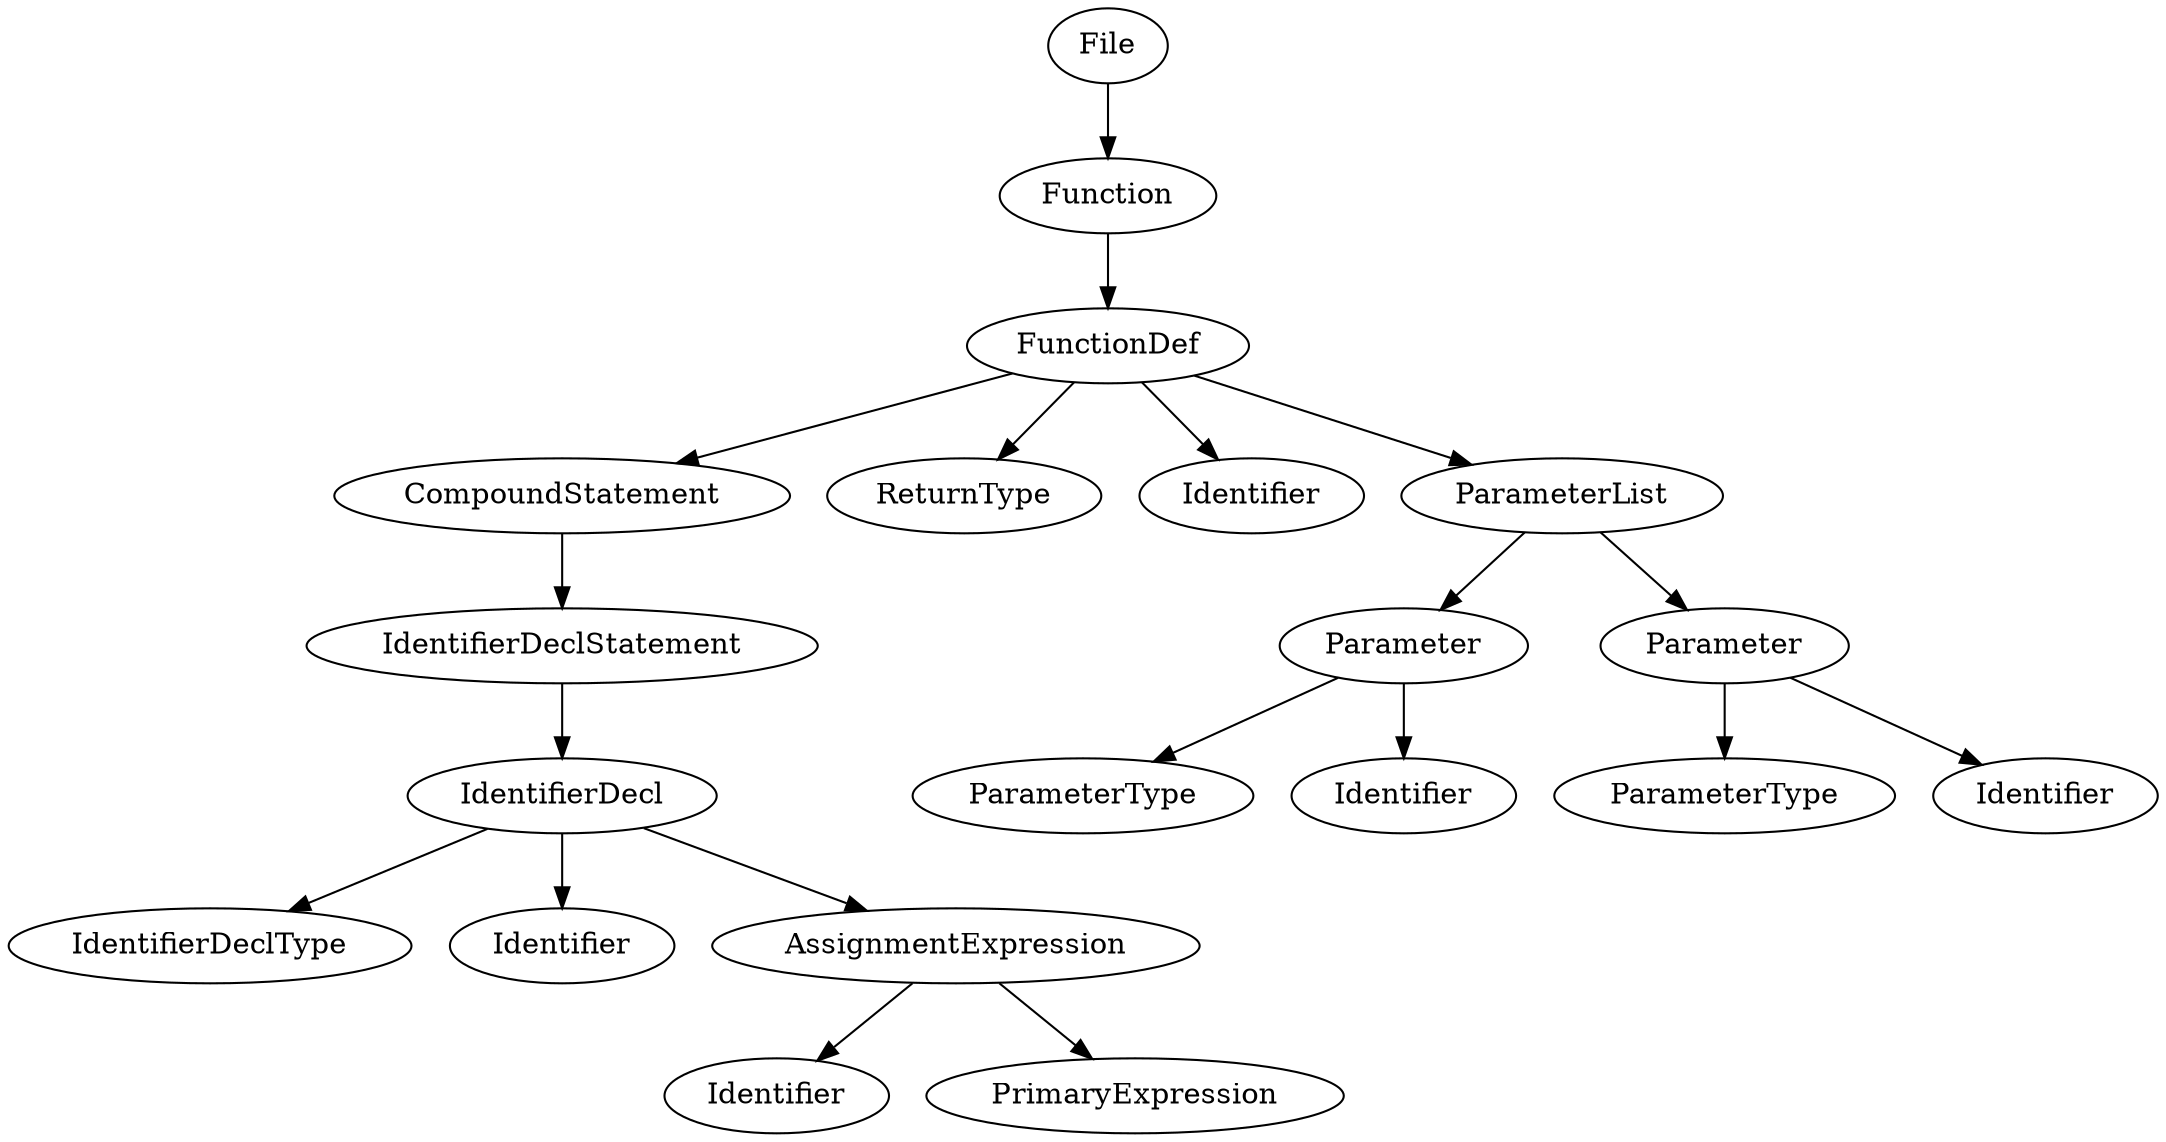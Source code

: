 digraph {
	1 [label=File]
	1 -> 2
	2 [label=Function]
	2 -> 3
	3 [label=FunctionDef]
	3 -> 4
	4 [label=CompoundStatement]
	4 -> 5
	5 [label=IdentifierDeclStatement]
	5 -> 6
	6 [label=IdentifierDecl]
	6 -> 7
	7 [label=IdentifierDeclType]
	6 -> 8
	8 [label=Identifier]
	6 -> 9
	9 [label=AssignmentExpression]
	9 -> 10
	10 [label=Identifier]
	9 -> 11
	11 [label=PrimaryExpression]
	3 -> 12
	12 [label=ReturnType]
	3 -> 13
	13 [label=Identifier]
	3 -> 14
	14 [label=ParameterList]
	14 -> 15
	15 [label=Parameter]
	15 -> 16
	16 [label=ParameterType]
	15 -> 17
	17 [label=Identifier]
	14 -> 18
	18 [label=Parameter]
	18 -> 19
	19 [label=ParameterType]
	18 -> 20
	20 [label=Identifier]
}
